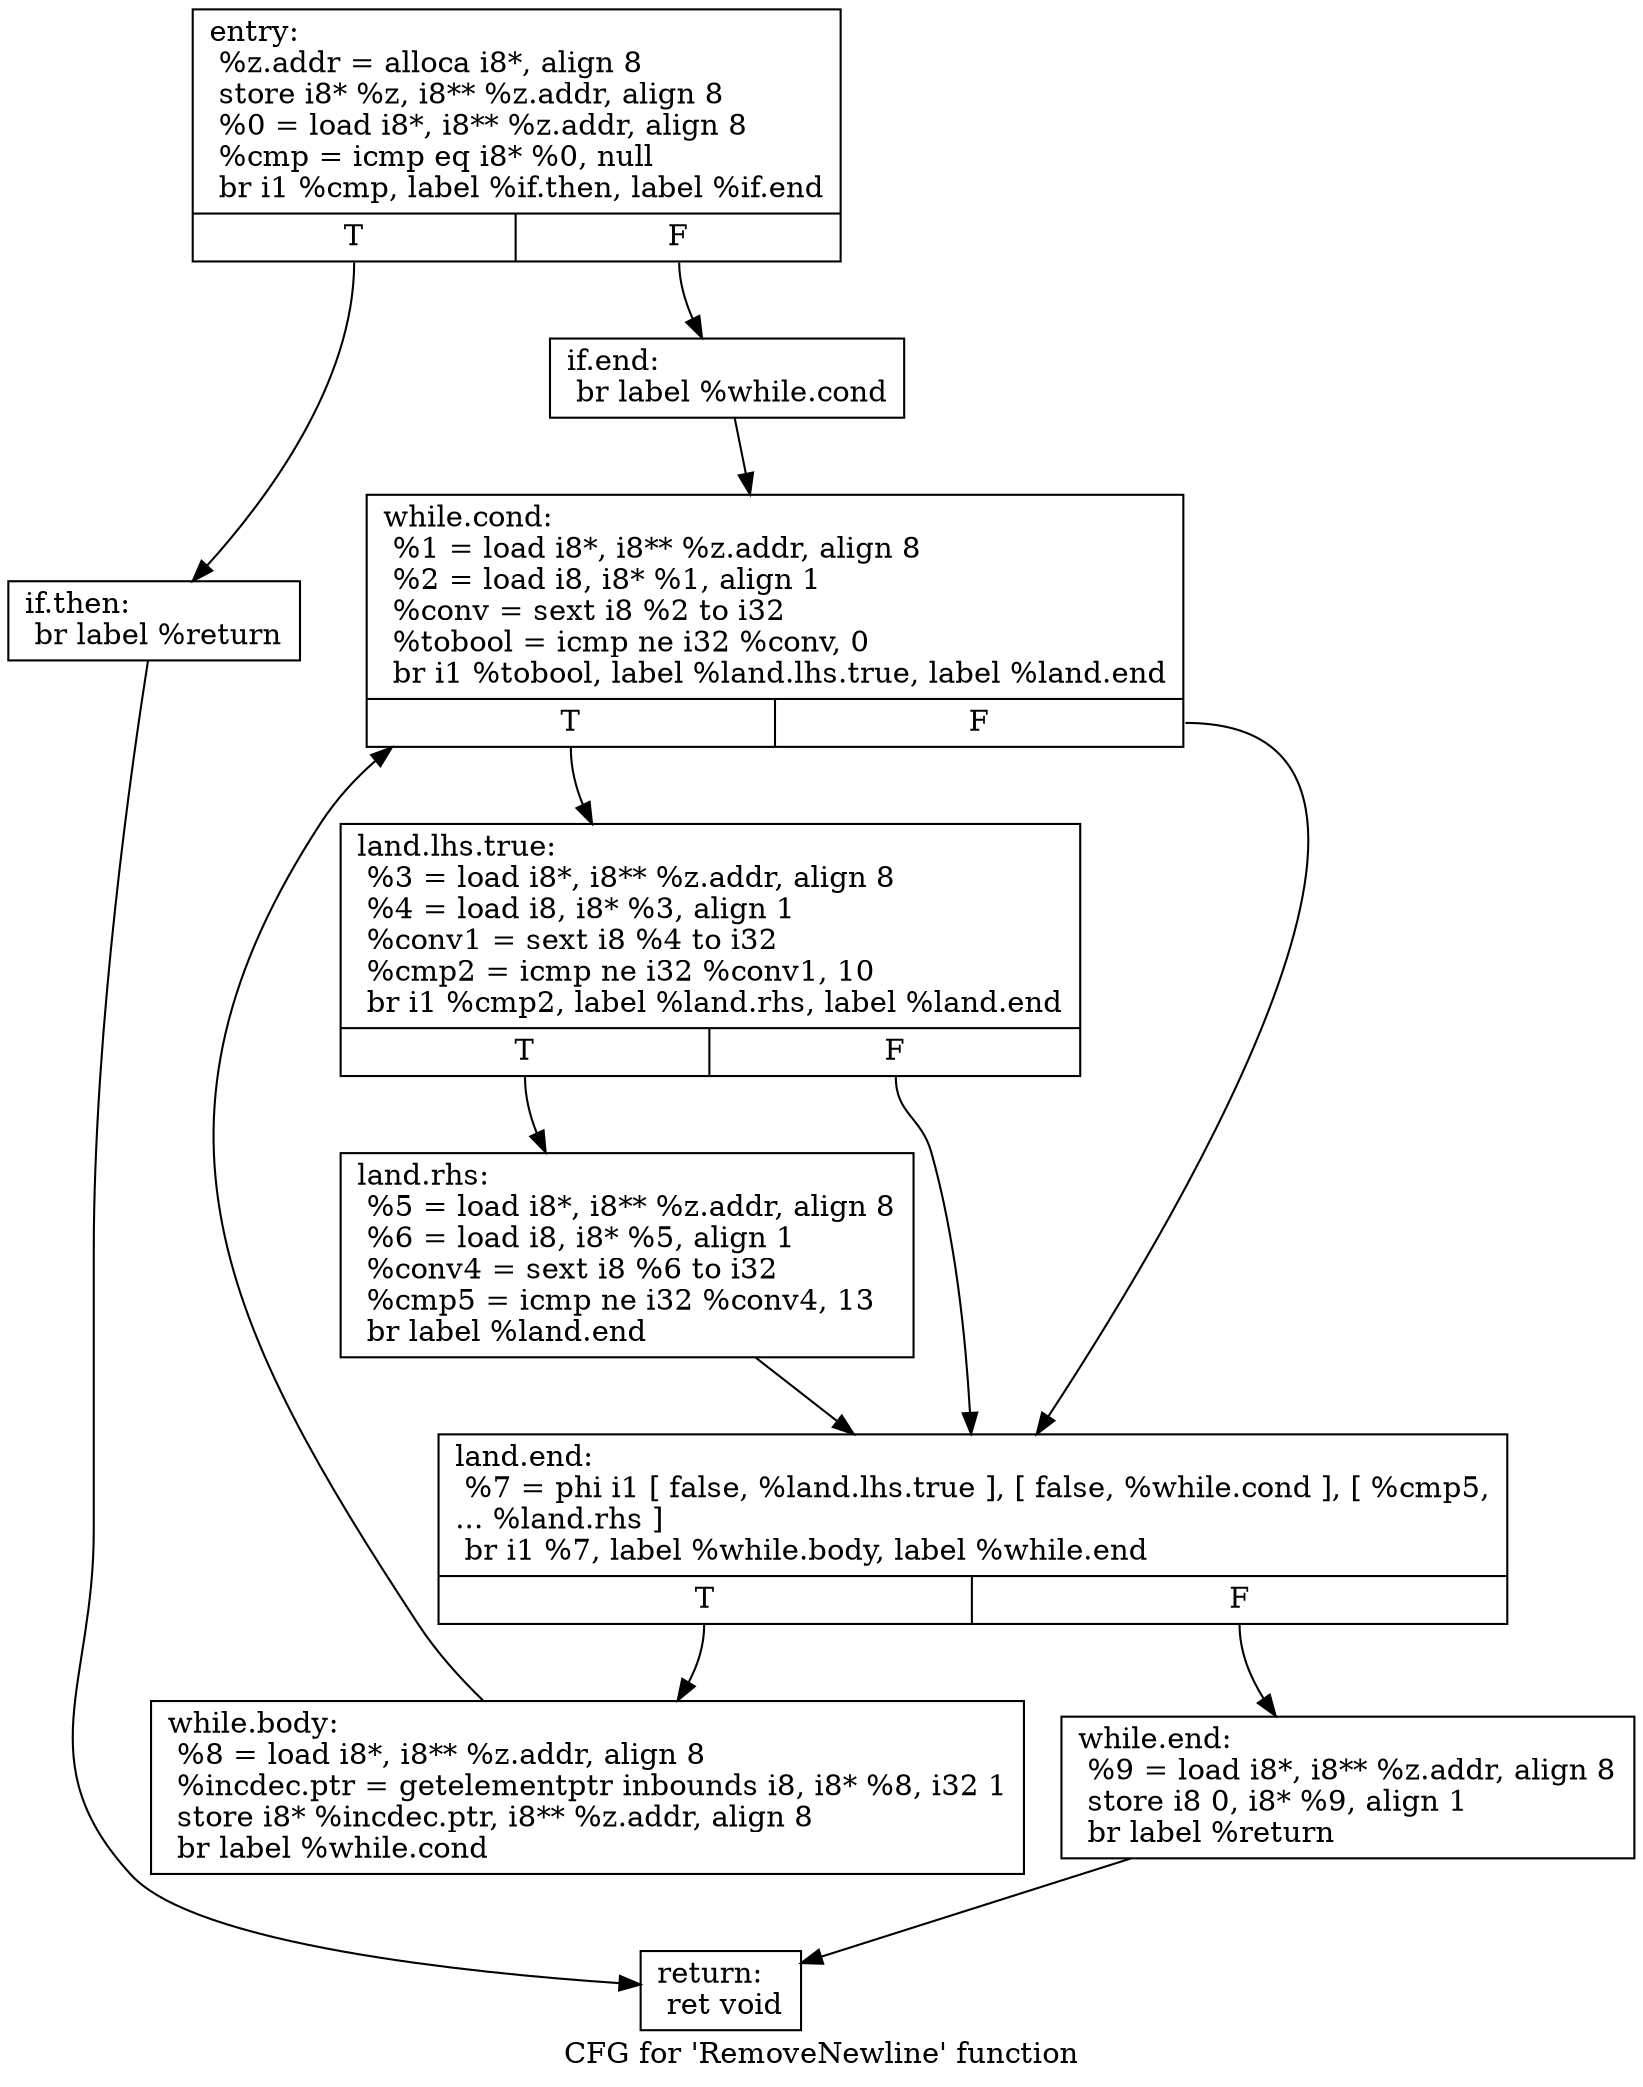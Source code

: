 digraph "CFG for 'RemoveNewline' function" {
	label="CFG for 'RemoveNewline' function";

	Node0xc164b0 [shape=record,label="{entry:\l  %z.addr = alloca i8*, align 8\l  store i8* %z, i8** %z.addr, align 8\l  %0 = load i8*, i8** %z.addr, align 8\l  %cmp = icmp eq i8* %0, null\l  br i1 %cmp, label %if.then, label %if.end\l|{<s0>T|<s1>F}}"];
	Node0xc164b0:s0 -> Node0xc16690;
	Node0xc164b0:s1 -> Node0xc16760;
	Node0xc16690 [shape=record,label="{if.then:                                          \l  br label %return\l}"];
	Node0xc16690 -> Node0xc16830;
	Node0xc16760 [shape=record,label="{if.end:                                           \l  br label %while.cond\l}"];
	Node0xc16760 -> Node0xc16900;
	Node0xc16900 [shape=record,label="{while.cond:                                       \l  %1 = load i8*, i8** %z.addr, align 8\l  %2 = load i8, i8* %1, align 1\l  %conv = sext i8 %2 to i32\l  %tobool = icmp ne i32 %conv, 0\l  br i1 %tobool, label %land.lhs.true, label %land.end\l|{<s0>T|<s1>F}}"];
	Node0xc16900:s0 -> Node0xc16b60;
	Node0xc16900:s1 -> Node0xc16c40;
	Node0xc16b60 [shape=record,label="{land.lhs.true:                                    \l  %3 = load i8*, i8** %z.addr, align 8\l  %4 = load i8, i8* %3, align 1\l  %conv1 = sext i8 %4 to i32\l  %cmp2 = icmp ne i32 %conv1, 10\l  br i1 %cmp2, label %land.rhs, label %land.end\l|{<s0>T|<s1>F}}"];
	Node0xc16b60:s0 -> Node0xc16440;
	Node0xc16b60:s1 -> Node0xc16c40;
	Node0xc16440 [shape=record,label="{land.rhs:                                         \l  %5 = load i8*, i8** %z.addr, align 8\l  %6 = load i8, i8* %5, align 1\l  %conv4 = sext i8 %6 to i32\l  %cmp5 = icmp ne i32 %conv4, 13\l  br label %land.end\l}"];
	Node0xc16440 -> Node0xc16c40;
	Node0xc16c40 [shape=record,label="{land.end:                                         \l  %7 = phi i1 [ false, %land.lhs.true ], [ false, %while.cond ], [ %cmp5,\l... %land.rhs ]\l  br i1 %7, label %while.body, label %while.end\l|{<s0>T|<s1>F}}"];
	Node0xc16c40:s0 -> Node0xc17400;
	Node0xc16c40:s1 -> Node0xc17480;
	Node0xc17400 [shape=record,label="{while.body:                                       \l  %8 = load i8*, i8** %z.addr, align 8\l  %incdec.ptr = getelementptr inbounds i8, i8* %8, i32 1\l  store i8* %incdec.ptr, i8** %z.addr, align 8\l  br label %while.cond\l}"];
	Node0xc17400 -> Node0xc16900;
	Node0xc17480 [shape=record,label="{while.end:                                        \l  %9 = load i8*, i8** %z.addr, align 8\l  store i8 0, i8* %9, align 1\l  br label %return\l}"];
	Node0xc17480 -> Node0xc16830;
	Node0xc16830 [shape=record,label="{return:                                           \l  ret void\l}"];
}
